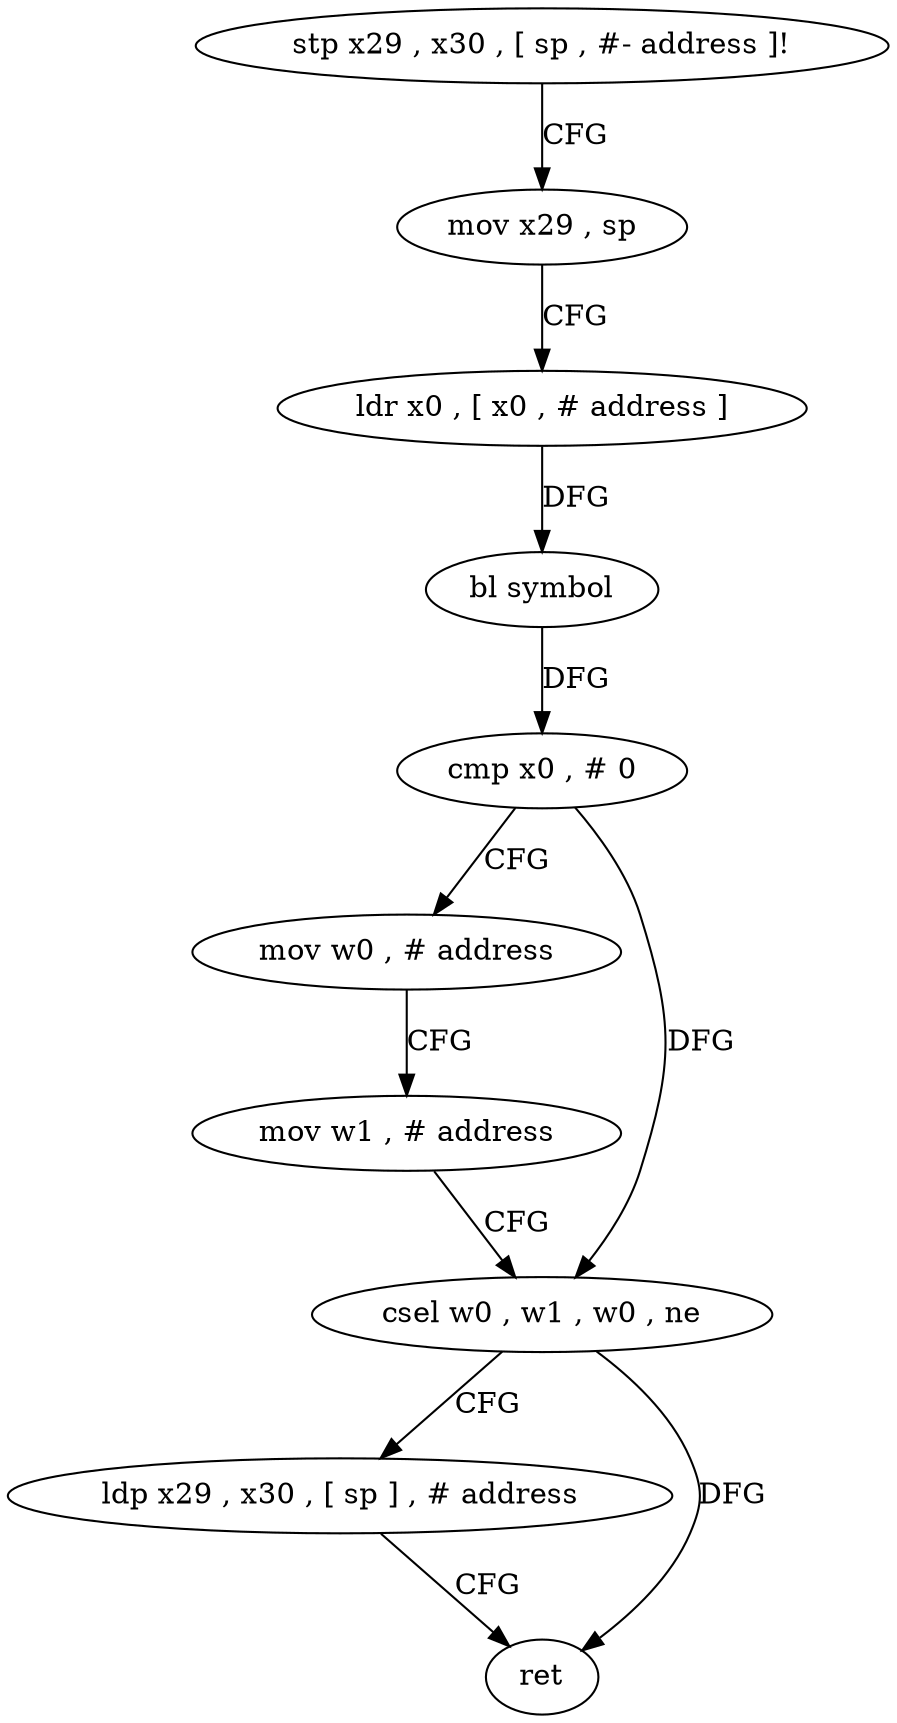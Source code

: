 digraph "func" {
"4206092" [label = "stp x29 , x30 , [ sp , #- address ]!" ]
"4206096" [label = "mov x29 , sp" ]
"4206100" [label = "ldr x0 , [ x0 , # address ]" ]
"4206104" [label = "bl symbol" ]
"4206108" [label = "cmp x0 , # 0" ]
"4206112" [label = "mov w0 , # address" ]
"4206116" [label = "mov w1 , # address" ]
"4206120" [label = "csel w0 , w1 , w0 , ne" ]
"4206124" [label = "ldp x29 , x30 , [ sp ] , # address" ]
"4206128" [label = "ret" ]
"4206092" -> "4206096" [ label = "CFG" ]
"4206096" -> "4206100" [ label = "CFG" ]
"4206100" -> "4206104" [ label = "DFG" ]
"4206104" -> "4206108" [ label = "DFG" ]
"4206108" -> "4206112" [ label = "CFG" ]
"4206108" -> "4206120" [ label = "DFG" ]
"4206112" -> "4206116" [ label = "CFG" ]
"4206116" -> "4206120" [ label = "CFG" ]
"4206120" -> "4206124" [ label = "CFG" ]
"4206120" -> "4206128" [ label = "DFG" ]
"4206124" -> "4206128" [ label = "CFG" ]
}
